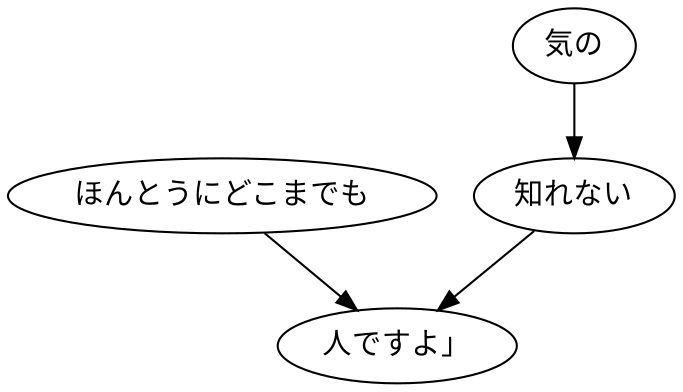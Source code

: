 digraph graph2190 {
	node0 [label="ほんとうにどこまでも"];
	node1 [label="気の"];
	node2 [label="知れない"];
	node3 [label="人ですよ」"];
	node0 -> node3;
	node1 -> node2;
	node2 -> node3;
}
